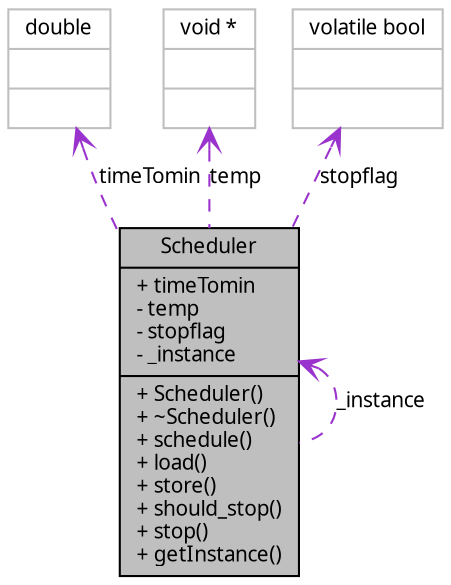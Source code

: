 digraph G
{
  edge [fontname="FreeSans.ttf",fontsize=10,labelfontname="FreeSans.ttf",labelfontsize=10];
  node [fontname="FreeSans.ttf",fontsize=10,shape=record];
  Node1 [label="{Scheduler\n|+ timeTomin\l- temp\l- stopflag\l- _instance\l|+ Scheduler()\l+ ~Scheduler()\l+ schedule()\l+ load()\l+ store()\l+ should_stop()\l+ stop()\l+ getInstance()\l}",height=0.2,width=0.4,color="black", fillcolor="grey75", style="filled" fontcolor="black"];
  Node2 -> Node1 [dir=back,color="darkorchid3",fontsize=10,style="dashed",label="timeTomin",arrowtail="open",fontname="FreeSans.ttf"];
  Node2 [label="{double\n||}",height=0.2,width=0.4,color="grey75", fillcolor="white", style="filled"];
  Node1 -> Node1 [dir=back,color="darkorchid3",fontsize=10,style="dashed",label="_instance",arrowtail="open",fontname="FreeSans.ttf"];
  Node3 -> Node1 [dir=back,color="darkorchid3",fontsize=10,style="dashed",label="temp",arrowtail="open",fontname="FreeSans.ttf"];
  Node3 [label="{void *\n||}",height=0.2,width=0.4,color="grey75", fillcolor="white", style="filled"];
  Node4 -> Node1 [dir=back,color="darkorchid3",fontsize=10,style="dashed",label="stopflag",arrowtail="open",fontname="FreeSans.ttf"];
  Node4 [label="{volatile bool\n||}",height=0.2,width=0.4,color="grey75", fillcolor="white", style="filled"];
}
